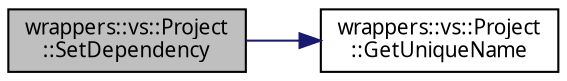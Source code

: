 digraph "wrappers::vs::Project::SetDependency"
{
 // INTERACTIVE_SVG=YES
  edge [fontname="Verdana",fontsize="10",labelfontname="Verdana",labelfontsize="10"];
  node [fontname="Verdana",fontsize="10",shape=record];
  rankdir="LR";
  Node1 [label="wrappers::vs::Project\l::SetDependency",height=0.2,width=0.4,color="black", fillcolor="grey75", style="filled", fontcolor="black"];
  Node1 -> Node2 [color="midnightblue",fontsize="10",style="solid",fontname="Verdana"];
  Node2 [label="wrappers::vs::Project\l::GetUniqueName",height=0.2,width=0.4,color="black", fillcolor="white", style="filled",URL="$classwrappers_1_1vs_1_1_project.html#ad15fa0de6080b2134974f89d837117c0",tooltip="Уникальное имя проекта. "];
}
